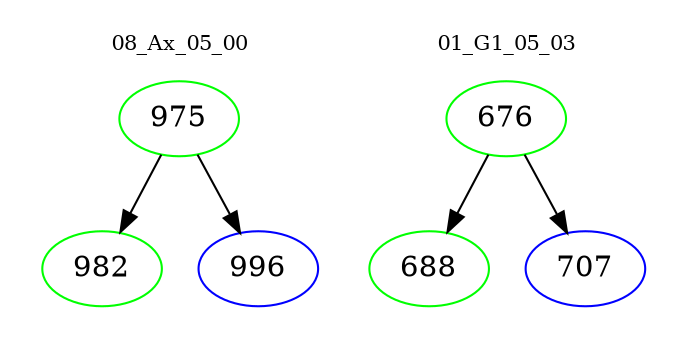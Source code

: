 digraph{
subgraph cluster_0 {
color = white
label = "08_Ax_05_00";
fontsize=10;
T0_975 [label="975", color="green"]
T0_975 -> T0_982 [color="black"]
T0_982 [label="982", color="green"]
T0_975 -> T0_996 [color="black"]
T0_996 [label="996", color="blue"]
}
subgraph cluster_1 {
color = white
label = "01_G1_05_03";
fontsize=10;
T1_676 [label="676", color="green"]
T1_676 -> T1_688 [color="black"]
T1_688 [label="688", color="green"]
T1_676 -> T1_707 [color="black"]
T1_707 [label="707", color="blue"]
}
}
